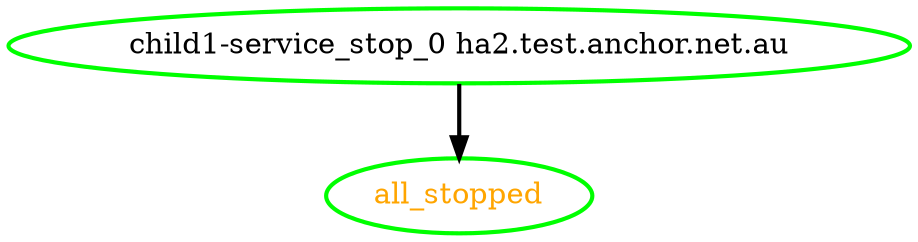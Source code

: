 digraph "g" {
"all_stopped" [ style=bold color="green" fontcolor="orange"]
"child1-service_stop_0 ha2.test.anchor.net.au" -> "all_stopped" [ style = bold]
"child1-service_stop_0 ha2.test.anchor.net.au" [ style=bold color="green" fontcolor="black"]
}
